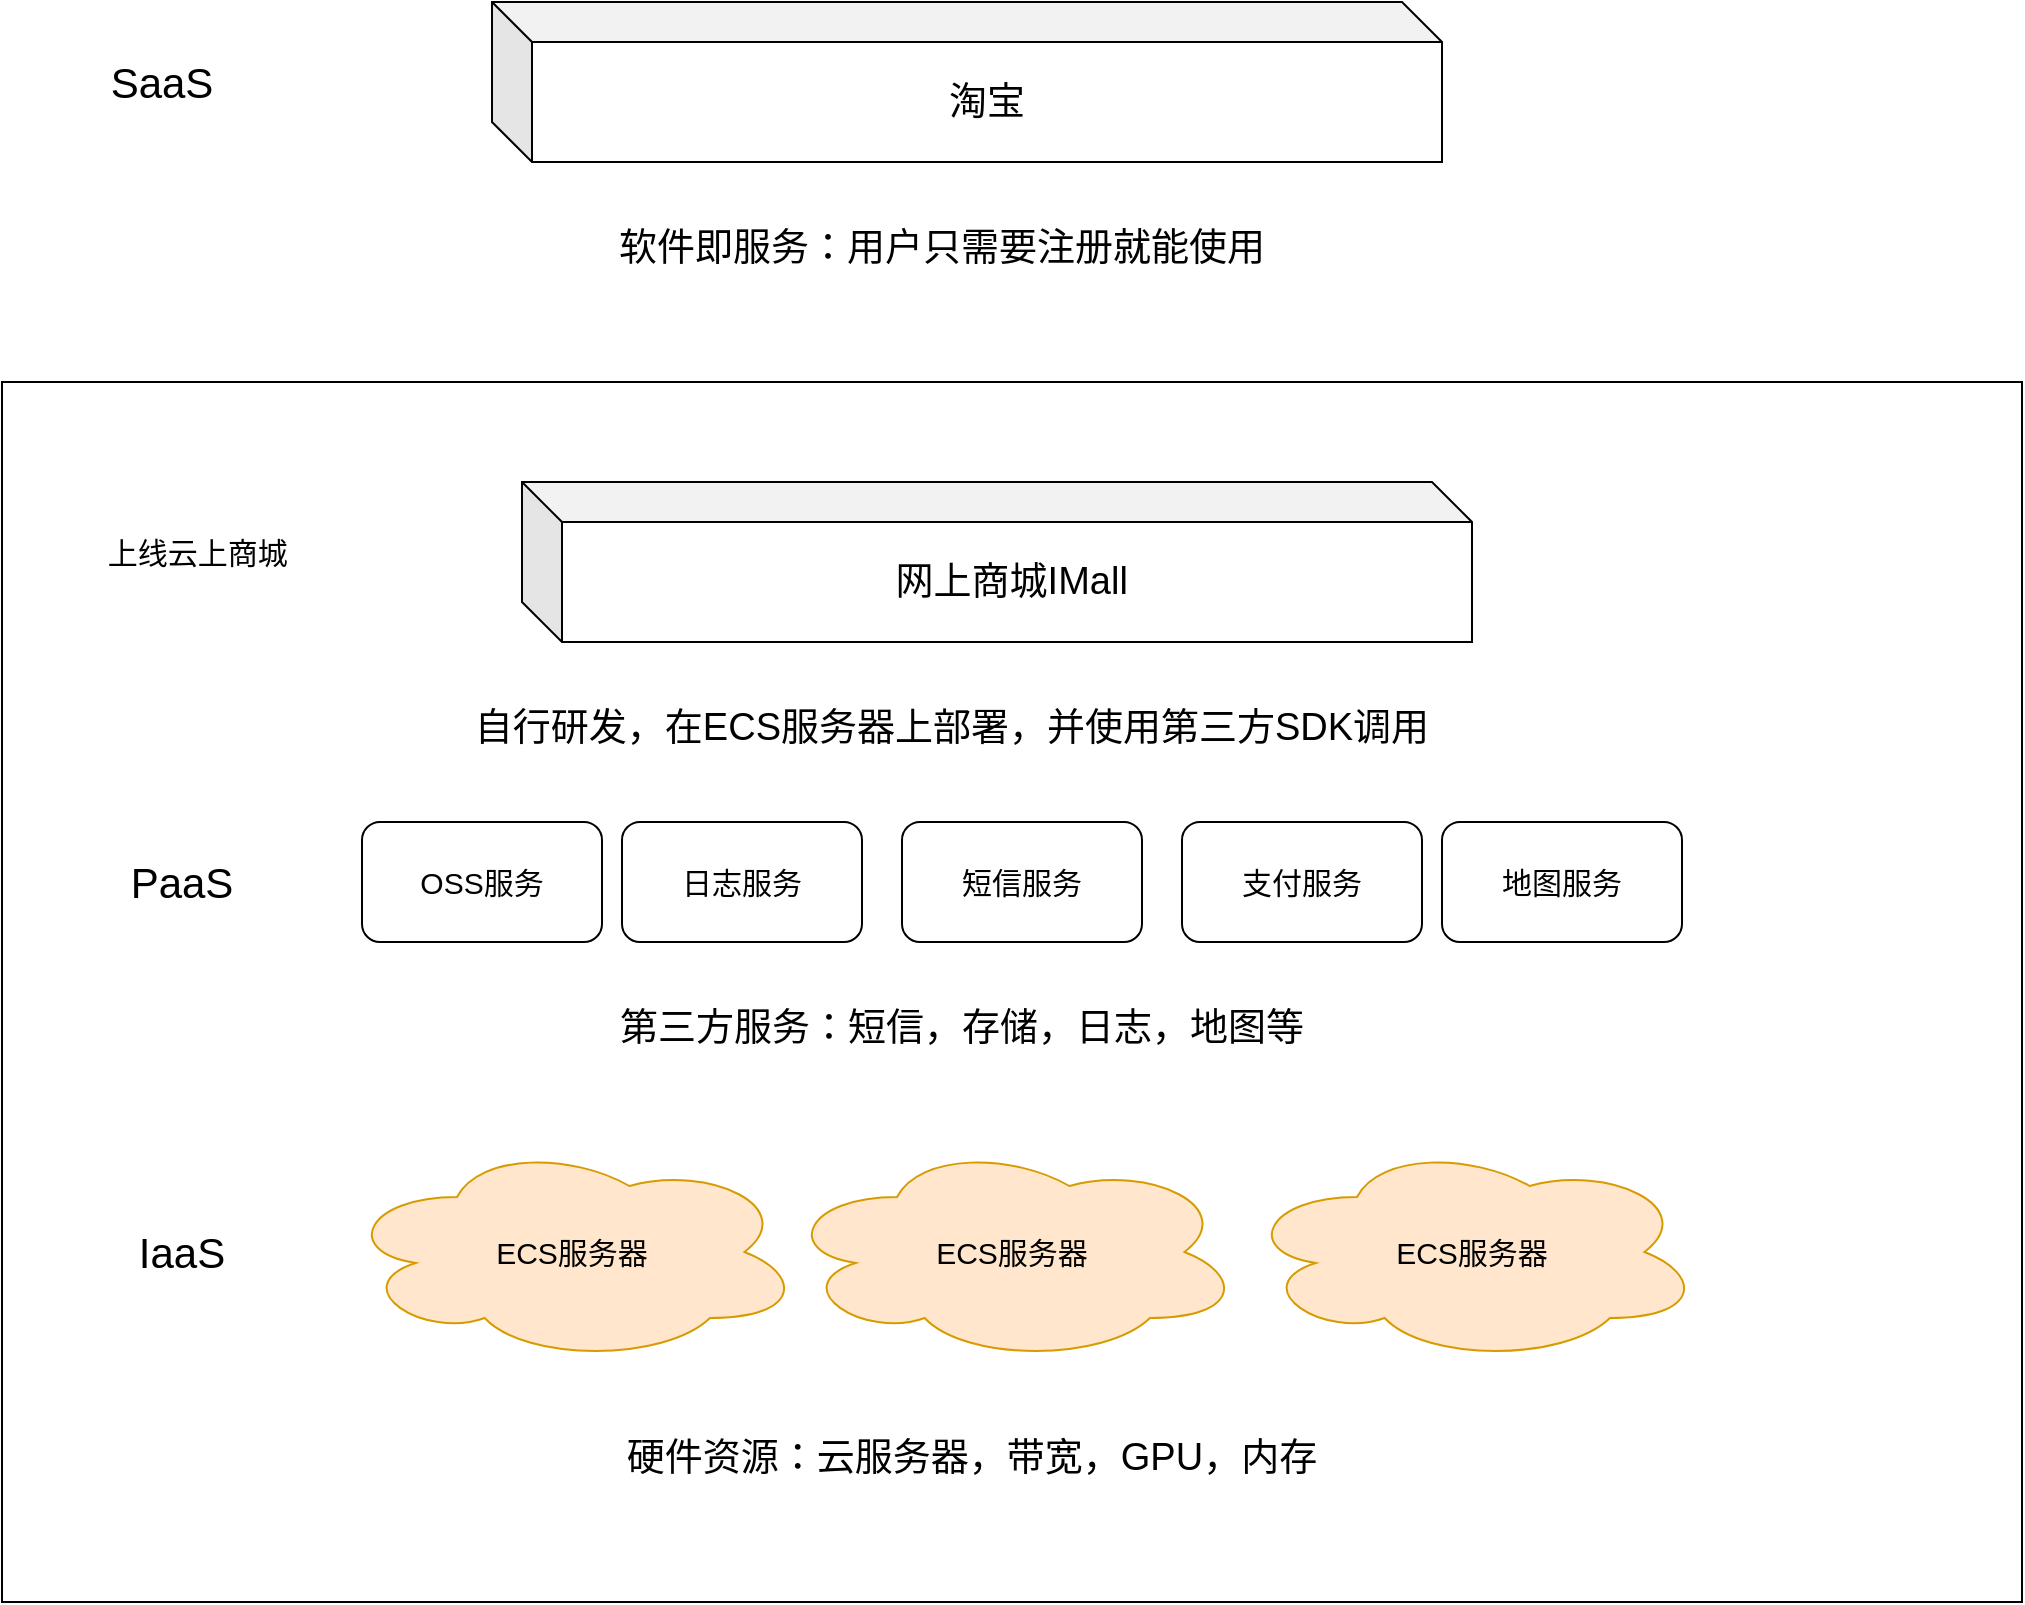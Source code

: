 <mxfile version="14.6.5" type="github">
  <diagram id="4a8mf98cd5VFeS7SsvKW" name="Page-1">
    <mxGraphModel dx="786" dy="4637" grid="1" gridSize="10" guides="1" tooltips="1" connect="1" arrows="1" fold="1" page="1" pageScale="3" pageWidth="827" pageHeight="1169" math="0" shadow="0">
      <root>
        <mxCell id="0" />
        <mxCell id="1" parent="0" />
        <mxCell id="NCMvuH288sw9Z2hzMpmZ-22" value="" style="rounded=0;whiteSpace=wrap;html=1;fontSize=19;" vertex="1" parent="1">
          <mxGeometry x="200" y="160" width="1010" height="610" as="geometry" />
        </mxCell>
        <mxCell id="NCMvuH288sw9Z2hzMpmZ-1" value="ECS服务器" style="ellipse;shape=cloud;whiteSpace=wrap;html=1;fontSize=15;fillColor=#ffe6cc;strokeColor=#d79b00;" vertex="1" parent="1">
          <mxGeometry x="590" y="540" width="230" height="110" as="geometry" />
        </mxCell>
        <mxCell id="NCMvuH288sw9Z2hzMpmZ-2" value="OSS服务" style="rounded=1;whiteSpace=wrap;html=1;fontSize=15;" vertex="1" parent="1">
          <mxGeometry x="380" y="380" width="120" height="60" as="geometry" />
        </mxCell>
        <mxCell id="NCMvuH288sw9Z2hzMpmZ-3" value="上线云上商城&amp;nbsp;" style="text;html=1;strokeColor=none;fillColor=none;align=center;verticalAlign=middle;whiteSpace=wrap;rounded=0;fontSize=15;" vertex="1" parent="1">
          <mxGeometry x="210" y="230" width="180" height="30" as="geometry" />
        </mxCell>
        <mxCell id="NCMvuH288sw9Z2hzMpmZ-4" value="ECS服务器" style="ellipse;shape=cloud;whiteSpace=wrap;html=1;fontSize=15;fillColor=#ffe6cc;strokeColor=#d79b00;" vertex="1" parent="1">
          <mxGeometry x="820" y="540" width="230" height="110" as="geometry" />
        </mxCell>
        <mxCell id="NCMvuH288sw9Z2hzMpmZ-5" value="ECS服务器" style="ellipse;shape=cloud;whiteSpace=wrap;html=1;fontSize=15;fillColor=#ffe6cc;strokeColor=#d79b00;" vertex="1" parent="1">
          <mxGeometry x="370" y="540" width="230" height="110" as="geometry" />
        </mxCell>
        <mxCell id="NCMvuH288sw9Z2hzMpmZ-6" value="IaaS" style="text;html=1;strokeColor=none;fillColor=none;align=center;verticalAlign=middle;whiteSpace=wrap;rounded=0;fontSize=21;" vertex="1" parent="1">
          <mxGeometry x="250" y="585" width="80" height="20" as="geometry" />
        </mxCell>
        <mxCell id="NCMvuH288sw9Z2hzMpmZ-9" value="PaaS" style="text;html=1;strokeColor=none;fillColor=none;align=center;verticalAlign=middle;whiteSpace=wrap;rounded=0;fontSize=21;" vertex="1" parent="1">
          <mxGeometry x="250" y="400" width="80" height="20" as="geometry" />
        </mxCell>
        <mxCell id="NCMvuH288sw9Z2hzMpmZ-10" value="日志服务" style="rounded=1;whiteSpace=wrap;html=1;fontSize=15;" vertex="1" parent="1">
          <mxGeometry x="510" y="380" width="120" height="60" as="geometry" />
        </mxCell>
        <mxCell id="NCMvuH288sw9Z2hzMpmZ-11" value="短信服务" style="rounded=1;whiteSpace=wrap;html=1;fontSize=15;" vertex="1" parent="1">
          <mxGeometry x="650" y="380" width="120" height="60" as="geometry" />
        </mxCell>
        <mxCell id="NCMvuH288sw9Z2hzMpmZ-12" value="支付服务" style="rounded=1;whiteSpace=wrap;html=1;fontSize=15;" vertex="1" parent="1">
          <mxGeometry x="790" y="380" width="120" height="60" as="geometry" />
        </mxCell>
        <mxCell id="NCMvuH288sw9Z2hzMpmZ-13" value="地图服务" style="rounded=1;whiteSpace=wrap;html=1;fontSize=15;" vertex="1" parent="1">
          <mxGeometry x="920" y="380" width="120" height="60" as="geometry" />
        </mxCell>
        <mxCell id="NCMvuH288sw9Z2hzMpmZ-14" value="硬件资源：云服务器，带宽，GPU，内存" style="text;html=1;strokeColor=none;fillColor=none;align=center;verticalAlign=middle;whiteSpace=wrap;rounded=0;fontSize=19;" vertex="1" parent="1">
          <mxGeometry x="410" y="670" width="550" height="55" as="geometry" />
        </mxCell>
        <mxCell id="NCMvuH288sw9Z2hzMpmZ-15" value="网上商城IMall&amp;nbsp;" style="shape=cube;whiteSpace=wrap;html=1;boundedLbl=1;backgroundOutline=1;darkOpacity=0.05;darkOpacity2=0.1;fontSize=19;" vertex="1" parent="1">
          <mxGeometry x="460" y="210" width="475" height="80" as="geometry" />
        </mxCell>
        <mxCell id="NCMvuH288sw9Z2hzMpmZ-17" value="淘宝" style="shape=cube;whiteSpace=wrap;html=1;boundedLbl=1;backgroundOutline=1;darkOpacity=0.05;darkOpacity2=0.1;fontSize=19;" vertex="1" parent="1">
          <mxGeometry x="445" y="-30" width="475" height="80" as="geometry" />
        </mxCell>
        <mxCell id="NCMvuH288sw9Z2hzMpmZ-18" value="第三方服务：短信，存储，日志，地图等" style="text;html=1;strokeColor=none;fillColor=none;align=center;verticalAlign=middle;whiteSpace=wrap;rounded=0;fontSize=19;" vertex="1" parent="1">
          <mxGeometry x="420" y="460" width="520" height="45" as="geometry" />
        </mxCell>
        <mxCell id="NCMvuH288sw9Z2hzMpmZ-23" value="SaaS" style="text;html=1;strokeColor=none;fillColor=none;align=center;verticalAlign=middle;whiteSpace=wrap;rounded=0;fontSize=21;" vertex="1" parent="1">
          <mxGeometry x="240" width="80" height="20" as="geometry" />
        </mxCell>
        <mxCell id="NCMvuH288sw9Z2hzMpmZ-24" value="软件即服务：用户只需要注册就能使用" style="text;html=1;strokeColor=none;fillColor=none;align=center;verticalAlign=middle;whiteSpace=wrap;rounded=0;fontSize=19;" vertex="1" parent="1">
          <mxGeometry x="410" y="70" width="520" height="45" as="geometry" />
        </mxCell>
        <mxCell id="NCMvuH288sw9Z2hzMpmZ-25" value="自行研发，在ECS服务器上部署，并使用第三方SDK调用" style="text;html=1;strokeColor=none;fillColor=none;align=center;verticalAlign=middle;whiteSpace=wrap;rounded=0;fontSize=19;" vertex="1" parent="1">
          <mxGeometry x="415" y="310" width="520" height="45" as="geometry" />
        </mxCell>
      </root>
    </mxGraphModel>
  </diagram>
</mxfile>
